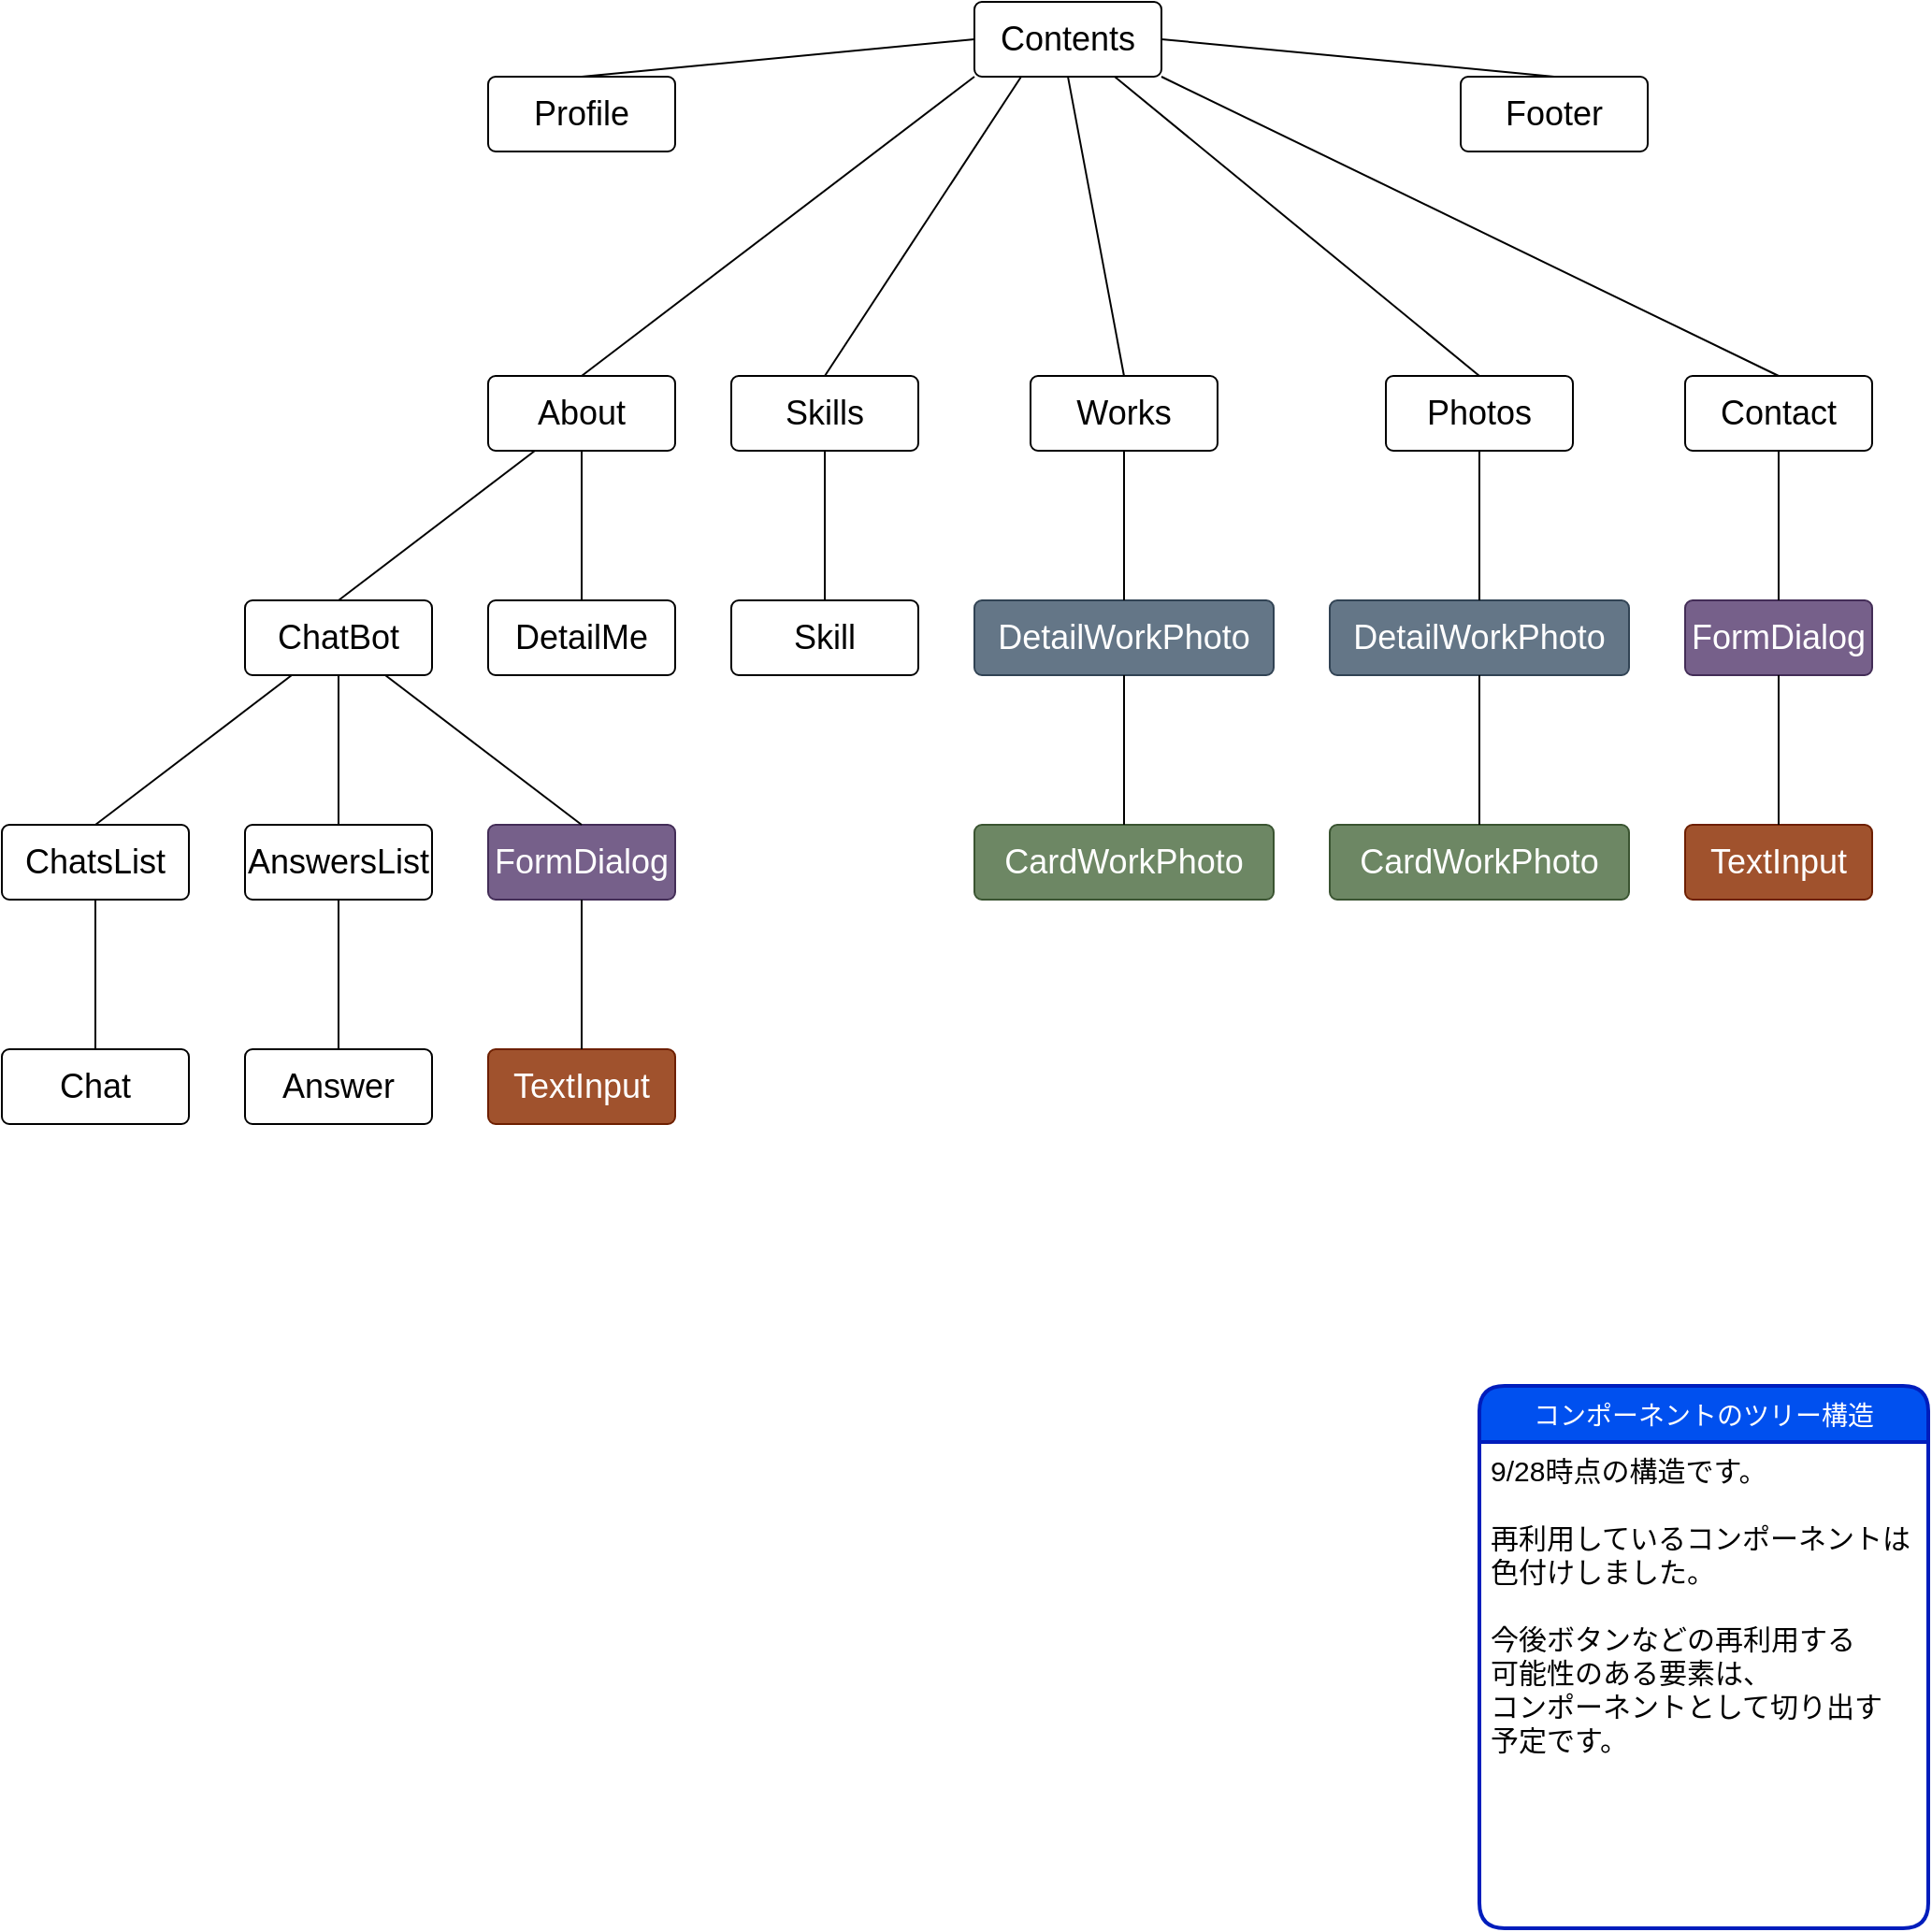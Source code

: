 <mxfile version="13.7.6" type="embed">
    <diagram id="6hGFLwfOUW9BJ-s0fimq" name="Page-1">
        <mxGraphModel dx="1542" dy="980" grid="1" gridSize="10" guides="1" tooltips="1" connect="1" arrows="1" fold="1" page="0" pageScale="1" pageWidth="827" pageHeight="1169" math="0" shadow="0">
            <root>
                <mxCell id="0"/>
                <mxCell id="1" parent="0"/>
                <mxCell id="2" value="Contents" style="rounded=1;arcSize=10;whiteSpace=wrap;html=1;align=center;fontSize=18;" parent="1" vertex="1">
                    <mxGeometry x="440" y="40" width="100" height="40" as="geometry"/>
                </mxCell>
                <mxCell id="4" value="Works" style="rounded=1;arcSize=10;whiteSpace=wrap;html=1;align=center;fontSize=18;" parent="1" vertex="1">
                    <mxGeometry x="470" y="240" width="100" height="40" as="geometry"/>
                </mxCell>
                <mxCell id="5" value="Photos" style="rounded=1;arcSize=10;whiteSpace=wrap;html=1;align=center;fontSize=18;" parent="1" vertex="1">
                    <mxGeometry x="660" y="240" width="100" height="40" as="geometry"/>
                </mxCell>
                <mxCell id="6" value="Skills" style="rounded=1;arcSize=10;whiteSpace=wrap;html=1;align=center;fontSize=18;" parent="1" vertex="1">
                    <mxGeometry x="310" y="240" width="100" height="40" as="geometry"/>
                </mxCell>
                <mxCell id="7" value="Contact" style="rounded=1;arcSize=10;whiteSpace=wrap;html=1;align=center;fontSize=18;" parent="1" vertex="1">
                    <mxGeometry x="820" y="240" width="100" height="40" as="geometry"/>
                </mxCell>
                <mxCell id="8" value="Profile" style="rounded=1;arcSize=10;whiteSpace=wrap;html=1;align=center;fontSize=18;" parent="1" vertex="1">
                    <mxGeometry x="180" y="80" width="100" height="40" as="geometry"/>
                </mxCell>
                <mxCell id="9" value="Footer" style="rounded=1;arcSize=10;whiteSpace=wrap;html=1;align=center;fontSize=18;" parent="1" vertex="1">
                    <mxGeometry x="700" y="80" width="100" height="40" as="geometry"/>
                </mxCell>
                <mxCell id="10" value="About" style="rounded=1;arcSize=10;whiteSpace=wrap;html=1;align=center;fontSize=18;" parent="1" vertex="1">
                    <mxGeometry x="180" y="240" width="100" height="40" as="geometry"/>
                </mxCell>
                <mxCell id="11" value="DetailMe" style="rounded=1;arcSize=10;whiteSpace=wrap;html=1;align=center;fontSize=18;" parent="1" vertex="1">
                    <mxGeometry x="180" y="360" width="100" height="40" as="geometry"/>
                </mxCell>
                <mxCell id="12" value="Skill" style="rounded=1;arcSize=10;whiteSpace=wrap;html=1;align=center;fontSize=18;" parent="1" vertex="1">
                    <mxGeometry x="310" y="360" width="100" height="40" as="geometry"/>
                </mxCell>
                <mxCell id="13" value="ChatBot" style="rounded=1;arcSize=10;whiteSpace=wrap;html=1;align=center;fontSize=18;" parent="1" vertex="1">
                    <mxGeometry x="50" y="360" width="100" height="40" as="geometry"/>
                </mxCell>
                <mxCell id="14" value="DetailWorkPhoto" style="rounded=1;arcSize=10;whiteSpace=wrap;html=1;align=center;fontSize=18;fillColor=#647687;strokeColor=#314354;fontColor=#ffffff;" parent="1" vertex="1">
                    <mxGeometry x="440" y="360" width="160" height="40" as="geometry"/>
                </mxCell>
                <mxCell id="15" value="CardWorkPhoto" style="rounded=1;arcSize=10;whiteSpace=wrap;html=1;align=center;fontSize=18;fillColor=#6d8764;strokeColor=#3A5431;fontColor=#ffffff;" parent="1" vertex="1">
                    <mxGeometry x="440" y="480" width="160" height="40" as="geometry"/>
                </mxCell>
                <mxCell id="16" value="DetailWorkPhoto" style="rounded=1;arcSize=10;whiteSpace=wrap;html=1;align=center;fontSize=18;fillColor=#647687;strokeColor=#314354;fontColor=#ffffff;" parent="1" vertex="1">
                    <mxGeometry x="630" y="360" width="160" height="40" as="geometry"/>
                </mxCell>
                <mxCell id="17" value="CardWorkPhoto" style="rounded=1;arcSize=10;whiteSpace=wrap;html=1;align=center;fontSize=18;fillColor=#6d8764;strokeColor=#3A5431;fontColor=#ffffff;" parent="1" vertex="1">
                    <mxGeometry x="630" y="480" width="160" height="40" as="geometry"/>
                </mxCell>
                <mxCell id="18" value="FormDialog" style="rounded=1;arcSize=10;whiteSpace=wrap;html=1;align=center;fontSize=18;fillColor=#76608a;strokeColor=#432D57;fontColor=#ffffff;" parent="1" vertex="1">
                    <mxGeometry x="820" y="360" width="100" height="40" as="geometry"/>
                </mxCell>
                <mxCell id="22" value="" style="endArrow=none;html=1;rounded=0;fontSize=18;entryX=0.5;entryY=0;entryDx=0;entryDy=0;exitX=0.5;exitY=1;exitDx=0;exitDy=0;" parent="1" source="2" target="4" edge="1">
                    <mxGeometry relative="1" as="geometry">
                        <mxPoint x="400" y="140" as="sourcePoint"/>
                        <mxPoint x="560" y="140" as="targetPoint"/>
                    </mxGeometry>
                </mxCell>
                <mxCell id="23" value="" style="endArrow=none;html=1;rounded=0;fontSize=18;entryX=0.5;entryY=0;entryDx=0;entryDy=0;exitX=1;exitY=0.5;exitDx=0;exitDy=0;" parent="1" source="2" target="9" edge="1">
                    <mxGeometry relative="1" as="geometry">
                        <mxPoint x="540" y="39.5" as="sourcePoint"/>
                        <mxPoint x="700" y="39.5" as="targetPoint"/>
                    </mxGeometry>
                </mxCell>
                <mxCell id="24" value="" style="endArrow=none;html=1;rounded=0;fontSize=18;entryX=0;entryY=0.5;entryDx=0;entryDy=0;exitX=0.5;exitY=0;exitDx=0;exitDy=0;" parent="1" source="8" target="2" edge="1">
                    <mxGeometry relative="1" as="geometry">
                        <mxPoint x="220" y="39.5" as="sourcePoint"/>
                        <mxPoint x="380" y="39.5" as="targetPoint"/>
                    </mxGeometry>
                </mxCell>
                <mxCell id="25" value="" style="endArrow=none;html=1;rounded=0;fontSize=18;exitX=0.5;exitY=0;exitDx=0;exitDy=0;entryX=0;entryY=1;entryDx=0;entryDy=0;" parent="1" source="10" target="2" edge="1">
                    <mxGeometry relative="1" as="geometry">
                        <mxPoint x="270" y="180" as="sourcePoint"/>
                        <mxPoint x="430" y="180" as="targetPoint"/>
                    </mxGeometry>
                </mxCell>
                <mxCell id="26" value="" style="endArrow=none;html=1;rounded=0;fontSize=18;exitX=1;exitY=1;exitDx=0;exitDy=0;entryX=0.5;entryY=0;entryDx=0;entryDy=0;" parent="1" source="2" target="7" edge="1">
                    <mxGeometry relative="1" as="geometry">
                        <mxPoint x="420" y="270" as="sourcePoint"/>
                        <mxPoint x="580" y="270" as="targetPoint"/>
                    </mxGeometry>
                </mxCell>
                <mxCell id="27" value="" style="endArrow=none;html=1;rounded=0;fontSize=18;exitX=0.5;exitY=0;exitDx=0;exitDy=0;entryX=0.25;entryY=1;entryDx=0;entryDy=0;" parent="1" source="6" target="2" edge="1">
                    <mxGeometry relative="1" as="geometry">
                        <mxPoint x="420" y="270" as="sourcePoint"/>
                        <mxPoint x="580" y="270" as="targetPoint"/>
                    </mxGeometry>
                </mxCell>
                <mxCell id="28" value="" style="endArrow=none;html=1;rounded=0;fontSize=18;exitX=0.75;exitY=1;exitDx=0;exitDy=0;entryX=0.5;entryY=0;entryDx=0;entryDy=0;" parent="1" source="2" target="5" edge="1">
                    <mxGeometry relative="1" as="geometry">
                        <mxPoint x="420" y="270" as="sourcePoint"/>
                        <mxPoint x="580" y="270" as="targetPoint"/>
                    </mxGeometry>
                </mxCell>
                <mxCell id="30" value="" style="endArrow=none;html=1;rounded=0;fontSize=18;exitX=0.5;exitY=0;exitDx=0;exitDy=0;entryX=0.25;entryY=1;entryDx=0;entryDy=0;" parent="1" source="13" target="10" edge="1">
                    <mxGeometry relative="1" as="geometry">
                        <mxPoint x="420" y="270" as="sourcePoint"/>
                        <mxPoint x="580" y="270" as="targetPoint"/>
                    </mxGeometry>
                </mxCell>
                <mxCell id="31" value="" style="endArrow=none;html=1;rounded=0;fontSize=18;exitX=0.5;exitY=1;exitDx=0;exitDy=0;entryX=0.5;entryY=0;entryDx=0;entryDy=0;" parent="1" source="10" target="11" edge="1">
                    <mxGeometry relative="1" as="geometry">
                        <mxPoint x="420" y="270" as="sourcePoint"/>
                        <mxPoint x="580" y="270" as="targetPoint"/>
                    </mxGeometry>
                </mxCell>
                <mxCell id="32" value="" style="endArrow=none;html=1;rounded=0;fontSize=18;exitX=0.5;exitY=1;exitDx=0;exitDy=0;entryX=0.5;entryY=0;entryDx=0;entryDy=0;" parent="1" source="6" target="12" edge="1">
                    <mxGeometry relative="1" as="geometry">
                        <mxPoint x="420" y="270" as="sourcePoint"/>
                        <mxPoint x="580" y="270" as="targetPoint"/>
                    </mxGeometry>
                </mxCell>
                <mxCell id="33" value="" style="endArrow=none;html=1;rounded=0;fontSize=18;exitX=0.5;exitY=1;exitDx=0;exitDy=0;entryX=0.5;entryY=0;entryDx=0;entryDy=0;" parent="1" source="4" target="14" edge="1">
                    <mxGeometry relative="1" as="geometry">
                        <mxPoint x="420" y="270" as="sourcePoint"/>
                        <mxPoint x="580" y="270" as="targetPoint"/>
                    </mxGeometry>
                </mxCell>
                <mxCell id="34" value="" style="endArrow=none;html=1;rounded=0;fontSize=18;entryX=0.5;entryY=1;entryDx=0;entryDy=0;" parent="1" source="16" target="5" edge="1">
                    <mxGeometry relative="1" as="geometry">
                        <mxPoint x="500" y="270" as="sourcePoint"/>
                        <mxPoint x="660" y="270" as="targetPoint"/>
                    </mxGeometry>
                </mxCell>
                <mxCell id="35" value="" style="endArrow=none;html=1;rounded=0;fontSize=18;entryX=0.5;entryY=1;entryDx=0;entryDy=0;exitX=0.5;exitY=0;exitDx=0;exitDy=0;" parent="1" source="18" target="7" edge="1">
                    <mxGeometry relative="1" as="geometry">
                        <mxPoint x="540" y="270" as="sourcePoint"/>
                        <mxPoint x="700" y="270" as="targetPoint"/>
                    </mxGeometry>
                </mxCell>
                <mxCell id="36" value="" style="endArrow=none;html=1;rounded=0;fontSize=18;exitX=0.5;exitY=0;exitDx=0;exitDy=0;entryX=0.5;entryY=1;entryDx=0;entryDy=0;" parent="1" source="15" target="14" edge="1">
                    <mxGeometry relative="1" as="geometry">
                        <mxPoint x="420" y="320" as="sourcePoint"/>
                        <mxPoint x="580" y="320" as="targetPoint"/>
                    </mxGeometry>
                </mxCell>
                <mxCell id="37" value="" style="endArrow=none;html=1;rounded=0;fontSize=18;entryX=0.5;entryY=1;entryDx=0;entryDy=0;exitX=0.5;exitY=0;exitDx=0;exitDy=0;" parent="1" source="17" target="16" edge="1">
                    <mxGeometry relative="1" as="geometry">
                        <mxPoint x="500" y="320" as="sourcePoint"/>
                        <mxPoint x="660" y="320" as="targetPoint"/>
                    </mxGeometry>
                </mxCell>
                <mxCell id="38" value="TextInput" style="rounded=1;arcSize=10;whiteSpace=wrap;html=1;align=center;fontSize=18;fillColor=#a0522d;strokeColor=#6D1F00;fontColor=#ffffff;" parent="1" vertex="1">
                    <mxGeometry x="820" y="480" width="100" height="40" as="geometry"/>
                </mxCell>
                <mxCell id="39" value="" style="endArrow=none;html=1;rounded=0;fontSize=18;entryX=0.5;entryY=1;entryDx=0;entryDy=0;exitX=0.5;exitY=0;exitDx=0;exitDy=0;" parent="1" source="38" target="18" edge="1">
                    <mxGeometry relative="1" as="geometry">
                        <mxPoint x="540" y="320" as="sourcePoint"/>
                        <mxPoint x="700" y="320" as="targetPoint"/>
                    </mxGeometry>
                </mxCell>
                <mxCell id="40" value="AnswersList" style="rounded=1;arcSize=10;whiteSpace=wrap;html=1;align=center;fontSize=18;" parent="1" vertex="1">
                    <mxGeometry x="50" y="480" width="100" height="40" as="geometry"/>
                </mxCell>
                <mxCell id="41" value="FormDialog" style="rounded=1;arcSize=10;whiteSpace=wrap;html=1;align=center;fontSize=18;fillColor=#76608a;strokeColor=#432D57;fontColor=#ffffff;" parent="1" vertex="1">
                    <mxGeometry x="180" y="480" width="100" height="40" as="geometry"/>
                </mxCell>
                <mxCell id="42" value="ChatsList" style="rounded=1;arcSize=10;whiteSpace=wrap;html=1;align=center;fontSize=18;" parent="1" vertex="1">
                    <mxGeometry x="-80" y="480" width="100" height="40" as="geometry"/>
                </mxCell>
                <mxCell id="43" value="" style="endArrow=none;html=1;rounded=0;fontSize=18;exitX=0.75;exitY=1;exitDx=0;exitDy=0;entryX=0.5;entryY=0;entryDx=0;entryDy=0;" parent="1" source="13" target="41" edge="1">
                    <mxGeometry relative="1" as="geometry">
                        <mxPoint x="100" y="430" as="sourcePoint"/>
                        <mxPoint x="260" y="430" as="targetPoint"/>
                    </mxGeometry>
                </mxCell>
                <mxCell id="44" value="" style="endArrow=none;html=1;rounded=0;fontSize=18;exitX=0.25;exitY=1;exitDx=0;exitDy=0;entryX=0.5;entryY=0;entryDx=0;entryDy=0;" parent="1" source="13" target="42" edge="1">
                    <mxGeometry relative="1" as="geometry">
                        <mxPoint x="420" y="320" as="sourcePoint"/>
                        <mxPoint x="580" y="320" as="targetPoint"/>
                    </mxGeometry>
                </mxCell>
                <mxCell id="45" value="" style="endArrow=none;html=1;rounded=0;fontSize=18;exitX=0.5;exitY=1;exitDx=0;exitDy=0;entryX=0.5;entryY=0;entryDx=0;entryDy=0;" parent="1" source="13" target="40" edge="1">
                    <mxGeometry relative="1" as="geometry">
                        <mxPoint x="420" y="320" as="sourcePoint"/>
                        <mxPoint x="580" y="320" as="targetPoint"/>
                    </mxGeometry>
                </mxCell>
                <mxCell id="46" value="Answer" style="rounded=1;arcSize=10;whiteSpace=wrap;html=1;align=center;fontSize=18;" parent="1" vertex="1">
                    <mxGeometry x="50" y="600" width="100" height="40" as="geometry"/>
                </mxCell>
                <mxCell id="47" value="TextInput" style="rounded=1;arcSize=10;whiteSpace=wrap;html=1;align=center;fontSize=18;fillColor=#a0522d;strokeColor=#6D1F00;fontColor=#ffffff;" parent="1" vertex="1">
                    <mxGeometry x="180" y="600" width="100" height="40" as="geometry"/>
                </mxCell>
                <mxCell id="48" value="Chat" style="rounded=1;arcSize=10;whiteSpace=wrap;html=1;align=center;fontSize=18;" parent="1" vertex="1">
                    <mxGeometry x="-80" y="600" width="100" height="40" as="geometry"/>
                </mxCell>
                <mxCell id="49" value="" style="endArrow=none;html=1;rounded=0;fontSize=18;exitX=0.5;exitY=1;exitDx=0;exitDy=0;entryX=0.5;entryY=0;entryDx=0;entryDy=0;" parent="1" source="41" target="47" edge="1">
                    <mxGeometry relative="1" as="geometry">
                        <mxPoint x="420" y="430" as="sourcePoint"/>
                        <mxPoint x="580" y="430" as="targetPoint"/>
                    </mxGeometry>
                </mxCell>
                <mxCell id="50" value="" style="endArrow=none;html=1;rounded=0;fontSize=18;exitX=0.5;exitY=1;exitDx=0;exitDy=0;entryX=0.5;entryY=0;entryDx=0;entryDy=0;" parent="1" source="42" target="48" edge="1">
                    <mxGeometry relative="1" as="geometry">
                        <mxPoint x="420" y="430" as="sourcePoint"/>
                        <mxPoint x="580" y="430" as="targetPoint"/>
                    </mxGeometry>
                </mxCell>
                <mxCell id="51" value="" style="endArrow=none;html=1;rounded=0;fontSize=18;exitX=0.5;exitY=1;exitDx=0;exitDy=0;entryX=0.5;entryY=0;entryDx=0;entryDy=0;" parent="1" source="40" target="46" edge="1">
                    <mxGeometry relative="1" as="geometry">
                        <mxPoint x="420" y="430" as="sourcePoint"/>
                        <mxPoint x="580" y="430" as="targetPoint"/>
                    </mxGeometry>
                </mxCell>
                <mxCell id="52" value="コンポーネントのツリー構造" style="swimlane;childLayout=stackLayout;horizontal=1;startSize=30;horizontalStack=0;rounded=1;fontSize=14;fontStyle=0;strokeWidth=2;resizeParent=0;resizeLast=1;shadow=0;dashed=0;align=center;fillColor=#0050ef;strokeColor=#001DBC;fontColor=#ffffff;" parent="1" vertex="1">
                    <mxGeometry x="710" y="780" width="240" height="290" as="geometry">
                        <mxRectangle x="-170" y="20" width="210" height="30" as="alternateBounds"/>
                    </mxGeometry>
                </mxCell>
                <mxCell id="53" value="9/28時点の構造です。&#10;&#10;再利用しているコンポーネントは&#10;色付けしました。&#10;&#10;今後ボタンなどの再利用する&#10;可能性のある要素は、&#10;コンポーネントとして切り出す&#10;予定です。" style="align=left;strokeColor=none;fillColor=none;spacingLeft=4;fontSize=15;verticalAlign=top;resizable=0;rotatable=0;part=1;" parent="52" vertex="1">
                    <mxGeometry y="30" width="240" height="260" as="geometry"/>
                </mxCell>
            </root>
        </mxGraphModel>
    </diagram>
</mxfile>
